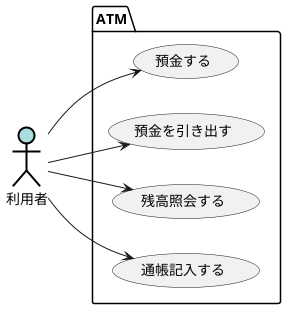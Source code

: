 @startuml 例題1
left to right direction
actor 利用者 #AADDDD;line:black;line.bold;
package ATM {
usecase 預金する
usecase 預金を引き出す
usecase 残高照会する
usecase 通帳記入する
}
利用者 --> 預金する
利用者 --> 預金を引き出す
利用者 --> 残高照会する
利用者 --> 通帳記入する
@enduml